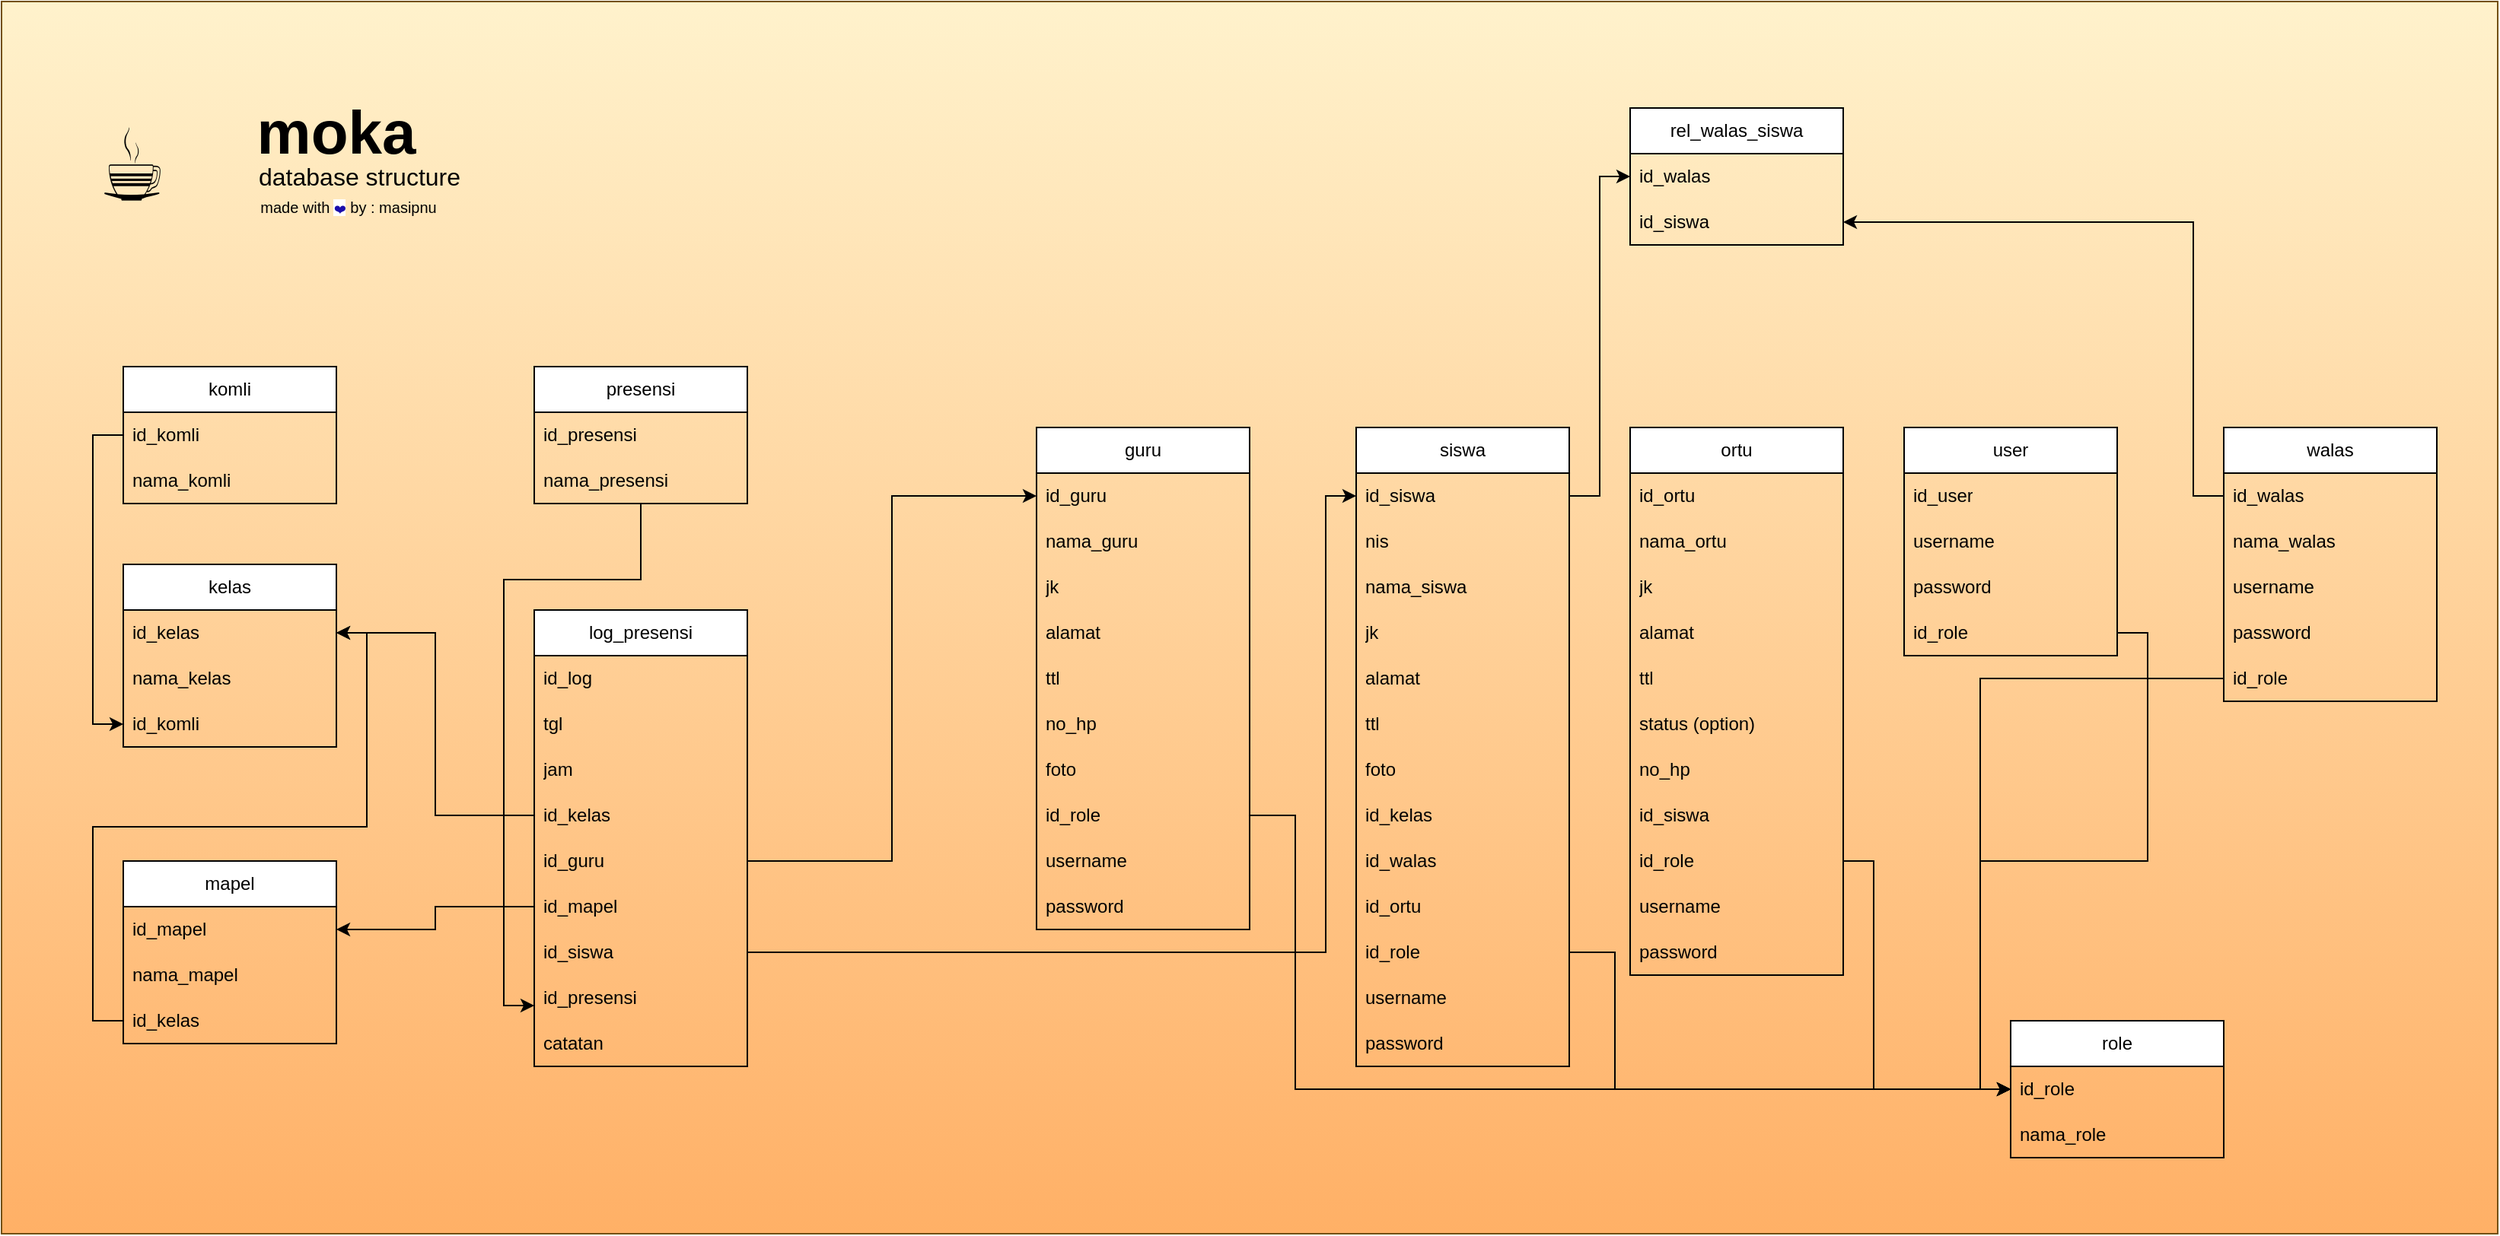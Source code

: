 <mxfile version="20.7.4" type="device"><diagram name="Page-1" id="a7904f86-f2b4-8e86-fa97-74104820619b"><mxGraphModel dx="2295" dy="1562" grid="1" gridSize="10" guides="1" tooltips="1" connect="1" arrows="1" fold="1" page="1" pageScale="1" pageWidth="1100" pageHeight="850" background="none" math="0" shadow="0"><root><mxCell id="0"/><mxCell id="1" parent="0"/><mxCell id="eQ9isy1l27xSsH-ccmd3-118" value="" style="rounded=0;whiteSpace=wrap;html=1;fontSize=70;fillColor=#fff2cc;strokeColor=#724f03;gradientColor=#ffb066;" vertex="1" parent="1"><mxGeometry x="-70" y="-240" width="1640" height="810" as="geometry"/></mxCell><mxCell id="eQ9isy1l27xSsH-ccmd3-1" value="mapel" style="swimlane;fontStyle=0;childLayout=stackLayout;horizontal=1;startSize=30;horizontalStack=0;resizeParent=1;resizeParentMax=0;resizeLast=0;collapsible=1;marginBottom=0;whiteSpace=wrap;html=1;" vertex="1" parent="1"><mxGeometry x="10" y="325" width="140" height="120" as="geometry"/></mxCell><mxCell id="eQ9isy1l27xSsH-ccmd3-2" value="id_mapel" style="text;strokeColor=none;fillColor=none;align=left;verticalAlign=middle;spacingLeft=4;spacingRight=4;overflow=hidden;points=[[0,0.5],[1,0.5]];portConstraint=eastwest;rotatable=0;whiteSpace=wrap;html=1;" vertex="1" parent="eQ9isy1l27xSsH-ccmd3-1"><mxGeometry y="30" width="140" height="30" as="geometry"/></mxCell><mxCell id="eQ9isy1l27xSsH-ccmd3-3" value="nama_mapel" style="text;strokeColor=none;fillColor=none;align=left;verticalAlign=middle;spacingLeft=4;spacingRight=4;overflow=hidden;points=[[0,0.5],[1,0.5]];portConstraint=eastwest;rotatable=0;whiteSpace=wrap;html=1;" vertex="1" parent="eQ9isy1l27xSsH-ccmd3-1"><mxGeometry y="60" width="140" height="30" as="geometry"/></mxCell><mxCell id="eQ9isy1l27xSsH-ccmd3-4" value="id_kelas" style="text;strokeColor=none;fillColor=none;align=left;verticalAlign=middle;spacingLeft=4;spacingRight=4;overflow=hidden;points=[[0,0.5],[1,0.5]];portConstraint=eastwest;rotatable=0;whiteSpace=wrap;html=1;" vertex="1" parent="eQ9isy1l27xSsH-ccmd3-1"><mxGeometry y="90" width="140" height="30" as="geometry"/></mxCell><mxCell id="eQ9isy1l27xSsH-ccmd3-5" value="kelas" style="swimlane;fontStyle=0;childLayout=stackLayout;horizontal=1;startSize=30;horizontalStack=0;resizeParent=1;resizeParentMax=0;resizeLast=0;collapsible=1;marginBottom=0;whiteSpace=wrap;html=1;" vertex="1" parent="1"><mxGeometry x="10" y="130" width="140" height="120" as="geometry"/></mxCell><mxCell id="eQ9isy1l27xSsH-ccmd3-6" value="id_kelas" style="text;strokeColor=none;fillColor=none;align=left;verticalAlign=middle;spacingLeft=4;spacingRight=4;overflow=hidden;points=[[0,0.5],[1,0.5]];portConstraint=eastwest;rotatable=0;whiteSpace=wrap;html=1;" vertex="1" parent="eQ9isy1l27xSsH-ccmd3-5"><mxGeometry y="30" width="140" height="30" as="geometry"/></mxCell><mxCell id="eQ9isy1l27xSsH-ccmd3-7" value="nama_kelas" style="text;strokeColor=none;fillColor=none;align=left;verticalAlign=middle;spacingLeft=4;spacingRight=4;overflow=hidden;points=[[0,0.5],[1,0.5]];portConstraint=eastwest;rotatable=0;whiteSpace=wrap;html=1;" vertex="1" parent="eQ9isy1l27xSsH-ccmd3-5"><mxGeometry y="60" width="140" height="30" as="geometry"/></mxCell><mxCell id="eQ9isy1l27xSsH-ccmd3-8" value="id_komli" style="text;strokeColor=none;fillColor=none;align=left;verticalAlign=middle;spacingLeft=4;spacingRight=4;overflow=hidden;points=[[0,0.5],[1,0.5]];portConstraint=eastwest;rotatable=0;whiteSpace=wrap;html=1;" vertex="1" parent="eQ9isy1l27xSsH-ccmd3-5"><mxGeometry y="90" width="140" height="30" as="geometry"/></mxCell><mxCell id="eQ9isy1l27xSsH-ccmd3-9" value="komli" style="swimlane;fontStyle=0;childLayout=stackLayout;horizontal=1;startSize=30;horizontalStack=0;resizeParent=1;resizeParentMax=0;resizeLast=0;collapsible=1;marginBottom=0;whiteSpace=wrap;html=1;" vertex="1" parent="1"><mxGeometry x="10" width="140" height="90" as="geometry"/></mxCell><mxCell id="eQ9isy1l27xSsH-ccmd3-10" value="id_komli" style="text;strokeColor=none;fillColor=none;align=left;verticalAlign=middle;spacingLeft=4;spacingRight=4;overflow=hidden;points=[[0,0.5],[1,0.5]];portConstraint=eastwest;rotatable=0;whiteSpace=wrap;html=1;" vertex="1" parent="eQ9isy1l27xSsH-ccmd3-9"><mxGeometry y="30" width="140" height="30" as="geometry"/></mxCell><mxCell id="eQ9isy1l27xSsH-ccmd3-11" value="nama_komli" style="text;strokeColor=none;fillColor=none;align=left;verticalAlign=middle;spacingLeft=4;spacingRight=4;overflow=hidden;points=[[0,0.5],[1,0.5]];portConstraint=eastwest;rotatable=0;whiteSpace=wrap;html=1;" vertex="1" parent="eQ9isy1l27xSsH-ccmd3-9"><mxGeometry y="60" width="140" height="30" as="geometry"/></mxCell><mxCell id="eQ9isy1l27xSsH-ccmd3-13" value="guru" style="swimlane;fontStyle=0;childLayout=stackLayout;horizontal=1;startSize=30;horizontalStack=0;resizeParent=1;resizeParentMax=0;resizeLast=0;collapsible=1;marginBottom=0;whiteSpace=wrap;html=1;" vertex="1" parent="1"><mxGeometry x="610" y="40" width="140" height="330" as="geometry"/></mxCell><mxCell id="eQ9isy1l27xSsH-ccmd3-14" value="id_guru" style="text;strokeColor=none;fillColor=none;align=left;verticalAlign=middle;spacingLeft=4;spacingRight=4;overflow=hidden;points=[[0,0.5],[1,0.5]];portConstraint=eastwest;rotatable=0;whiteSpace=wrap;html=1;" vertex="1" parent="eQ9isy1l27xSsH-ccmd3-13"><mxGeometry y="30" width="140" height="30" as="geometry"/></mxCell><mxCell id="eQ9isy1l27xSsH-ccmd3-15" value="nama_guru" style="text;strokeColor=none;fillColor=none;align=left;verticalAlign=middle;spacingLeft=4;spacingRight=4;overflow=hidden;points=[[0,0.5],[1,0.5]];portConstraint=eastwest;rotatable=0;whiteSpace=wrap;html=1;" vertex="1" parent="eQ9isy1l27xSsH-ccmd3-13"><mxGeometry y="60" width="140" height="30" as="geometry"/></mxCell><mxCell id="eQ9isy1l27xSsH-ccmd3-16" value="jk" style="text;strokeColor=none;fillColor=none;align=left;verticalAlign=middle;spacingLeft=4;spacingRight=4;overflow=hidden;points=[[0,0.5],[1,0.5]];portConstraint=eastwest;rotatable=0;whiteSpace=wrap;html=1;" vertex="1" parent="eQ9isy1l27xSsH-ccmd3-13"><mxGeometry y="90" width="140" height="30" as="geometry"/></mxCell><mxCell id="eQ9isy1l27xSsH-ccmd3-17" value="alamat" style="text;strokeColor=none;fillColor=none;align=left;verticalAlign=middle;spacingLeft=4;spacingRight=4;overflow=hidden;points=[[0,0.5],[1,0.5]];portConstraint=eastwest;rotatable=0;whiteSpace=wrap;html=1;" vertex="1" parent="eQ9isy1l27xSsH-ccmd3-13"><mxGeometry y="120" width="140" height="30" as="geometry"/></mxCell><mxCell id="eQ9isy1l27xSsH-ccmd3-18" value="ttl" style="text;strokeColor=none;fillColor=none;align=left;verticalAlign=middle;spacingLeft=4;spacingRight=4;overflow=hidden;points=[[0,0.5],[1,0.5]];portConstraint=eastwest;rotatable=0;whiteSpace=wrap;html=1;" vertex="1" parent="eQ9isy1l27xSsH-ccmd3-13"><mxGeometry y="150" width="140" height="30" as="geometry"/></mxCell><mxCell id="eQ9isy1l27xSsH-ccmd3-31" value="no_hp" style="text;strokeColor=none;fillColor=none;align=left;verticalAlign=middle;spacingLeft=4;spacingRight=4;overflow=hidden;points=[[0,0.5],[1,0.5]];portConstraint=eastwest;rotatable=0;whiteSpace=wrap;html=1;" vertex="1" parent="eQ9isy1l27xSsH-ccmd3-13"><mxGeometry y="180" width="140" height="30" as="geometry"/></mxCell><mxCell id="eQ9isy1l27xSsH-ccmd3-34" value="foto" style="text;strokeColor=none;fillColor=none;align=left;verticalAlign=middle;spacingLeft=4;spacingRight=4;overflow=hidden;points=[[0,0.5],[1,0.5]];portConstraint=eastwest;rotatable=0;whiteSpace=wrap;html=1;" vertex="1" parent="eQ9isy1l27xSsH-ccmd3-13"><mxGeometry y="210" width="140" height="30" as="geometry"/></mxCell><mxCell id="eQ9isy1l27xSsH-ccmd3-35" value="id_role" style="text;strokeColor=none;fillColor=none;align=left;verticalAlign=middle;spacingLeft=4;spacingRight=4;overflow=hidden;points=[[0,0.5],[1,0.5]];portConstraint=eastwest;rotatable=0;whiteSpace=wrap;html=1;" vertex="1" parent="eQ9isy1l27xSsH-ccmd3-13"><mxGeometry y="240" width="140" height="30" as="geometry"/></mxCell><mxCell id="eQ9isy1l27xSsH-ccmd3-75" value="username" style="text;strokeColor=none;fillColor=none;align=left;verticalAlign=middle;spacingLeft=4;spacingRight=4;overflow=hidden;points=[[0,0.5],[1,0.5]];portConstraint=eastwest;rotatable=0;whiteSpace=wrap;html=1;" vertex="1" parent="eQ9isy1l27xSsH-ccmd3-13"><mxGeometry y="270" width="140" height="30" as="geometry"/></mxCell><mxCell id="eQ9isy1l27xSsH-ccmd3-76" value="password" style="text;strokeColor=none;fillColor=none;align=left;verticalAlign=middle;spacingLeft=4;spacingRight=4;overflow=hidden;points=[[0,0.5],[1,0.5]];portConstraint=eastwest;rotatable=0;whiteSpace=wrap;html=1;" vertex="1" parent="eQ9isy1l27xSsH-ccmd3-13"><mxGeometry y="300" width="140" height="30" as="geometry"/></mxCell><mxCell id="eQ9isy1l27xSsH-ccmd3-19" value="user" style="swimlane;fontStyle=0;childLayout=stackLayout;horizontal=1;startSize=30;horizontalStack=0;resizeParent=1;resizeParentMax=0;resizeLast=0;collapsible=1;marginBottom=0;whiteSpace=wrap;html=1;" vertex="1" parent="1"><mxGeometry x="1180" y="40" width="140" height="150" as="geometry"/></mxCell><mxCell id="eQ9isy1l27xSsH-ccmd3-20" value="id_user" style="text;strokeColor=none;fillColor=none;align=left;verticalAlign=middle;spacingLeft=4;spacingRight=4;overflow=hidden;points=[[0,0.5],[1,0.5]];portConstraint=eastwest;rotatable=0;whiteSpace=wrap;html=1;" vertex="1" parent="eQ9isy1l27xSsH-ccmd3-19"><mxGeometry y="30" width="140" height="30" as="geometry"/></mxCell><mxCell id="eQ9isy1l27xSsH-ccmd3-21" value="username" style="text;strokeColor=none;fillColor=none;align=left;verticalAlign=middle;spacingLeft=4;spacingRight=4;overflow=hidden;points=[[0,0.5],[1,0.5]];portConstraint=eastwest;rotatable=0;whiteSpace=wrap;html=1;" vertex="1" parent="eQ9isy1l27xSsH-ccmd3-19"><mxGeometry y="60" width="140" height="30" as="geometry"/></mxCell><mxCell id="eQ9isy1l27xSsH-ccmd3-22" value="password" style="text;strokeColor=none;fillColor=none;align=left;verticalAlign=middle;spacingLeft=4;spacingRight=4;overflow=hidden;points=[[0,0.5],[1,0.5]];portConstraint=eastwest;rotatable=0;whiteSpace=wrap;html=1;" vertex="1" parent="eQ9isy1l27xSsH-ccmd3-19"><mxGeometry y="90" width="140" height="30" as="geometry"/></mxCell><mxCell id="eQ9isy1l27xSsH-ccmd3-27" value="id_role" style="text;strokeColor=none;fillColor=none;align=left;verticalAlign=middle;spacingLeft=4;spacingRight=4;overflow=hidden;points=[[0,0.5],[1,0.5]];portConstraint=eastwest;rotatable=0;whiteSpace=wrap;html=1;" vertex="1" parent="eQ9isy1l27xSsH-ccmd3-19"><mxGeometry y="120" width="140" height="30" as="geometry"/></mxCell><mxCell id="eQ9isy1l27xSsH-ccmd3-23" value="role" style="swimlane;fontStyle=0;childLayout=stackLayout;horizontal=1;startSize=30;horizontalStack=0;resizeParent=1;resizeParentMax=0;resizeLast=0;collapsible=1;marginBottom=0;whiteSpace=wrap;html=1;" vertex="1" parent="1"><mxGeometry x="1250" y="430" width="140" height="90" as="geometry"/></mxCell><mxCell id="eQ9isy1l27xSsH-ccmd3-24" value="id_role" style="text;strokeColor=none;fillColor=none;align=left;verticalAlign=middle;spacingLeft=4;spacingRight=4;overflow=hidden;points=[[0,0.5],[1,0.5]];portConstraint=eastwest;rotatable=0;whiteSpace=wrap;html=1;" vertex="1" parent="eQ9isy1l27xSsH-ccmd3-23"><mxGeometry y="30" width="140" height="30" as="geometry"/></mxCell><mxCell id="eQ9isy1l27xSsH-ccmd3-25" value="nama_role" style="text;strokeColor=none;fillColor=none;align=left;verticalAlign=middle;spacingLeft=4;spacingRight=4;overflow=hidden;points=[[0,0.5],[1,0.5]];portConstraint=eastwest;rotatable=0;whiteSpace=wrap;html=1;" vertex="1" parent="eQ9isy1l27xSsH-ccmd3-23"><mxGeometry y="60" width="140" height="30" as="geometry"/></mxCell><mxCell id="eQ9isy1l27xSsH-ccmd3-30" style="edgeStyle=orthogonalEdgeStyle;rounded=0;orthogonalLoop=1;jettySize=auto;html=1;entryX=0;entryY=0.5;entryDx=0;entryDy=0;" edge="1" parent="1" source="eQ9isy1l27xSsH-ccmd3-10" target="eQ9isy1l27xSsH-ccmd3-8"><mxGeometry relative="1" as="geometry"/></mxCell><mxCell id="eQ9isy1l27xSsH-ccmd3-33" style="edgeStyle=orthogonalEdgeStyle;rounded=0;orthogonalLoop=1;jettySize=auto;html=1;entryX=1;entryY=0.5;entryDx=0;entryDy=0;" edge="1" parent="1" source="eQ9isy1l27xSsH-ccmd3-4" target="eQ9isy1l27xSsH-ccmd3-6"><mxGeometry relative="1" as="geometry"/></mxCell><mxCell id="eQ9isy1l27xSsH-ccmd3-36" value="siswa" style="swimlane;fontStyle=0;childLayout=stackLayout;horizontal=1;startSize=30;horizontalStack=0;resizeParent=1;resizeParentMax=0;resizeLast=0;collapsible=1;marginBottom=0;whiteSpace=wrap;html=1;" vertex="1" parent="1"><mxGeometry x="820" y="40" width="140" height="420" as="geometry"/></mxCell><mxCell id="eQ9isy1l27xSsH-ccmd3-37" value="id_siswa" style="text;strokeColor=none;fillColor=none;align=left;verticalAlign=middle;spacingLeft=4;spacingRight=4;overflow=hidden;points=[[0,0.5],[1,0.5]];portConstraint=eastwest;rotatable=0;whiteSpace=wrap;html=1;" vertex="1" parent="eQ9isy1l27xSsH-ccmd3-36"><mxGeometry y="30" width="140" height="30" as="geometry"/></mxCell><mxCell id="eQ9isy1l27xSsH-ccmd3-38" value="nis" style="text;strokeColor=none;fillColor=none;align=left;verticalAlign=middle;spacingLeft=4;spacingRight=4;overflow=hidden;points=[[0,0.5],[1,0.5]];portConstraint=eastwest;rotatable=0;whiteSpace=wrap;html=1;" vertex="1" parent="eQ9isy1l27xSsH-ccmd3-36"><mxGeometry y="60" width="140" height="30" as="geometry"/></mxCell><mxCell id="eQ9isy1l27xSsH-ccmd3-39" value="nama_siswa" style="text;strokeColor=none;fillColor=none;align=left;verticalAlign=middle;spacingLeft=4;spacingRight=4;overflow=hidden;points=[[0,0.5],[1,0.5]];portConstraint=eastwest;rotatable=0;whiteSpace=wrap;html=1;" vertex="1" parent="eQ9isy1l27xSsH-ccmd3-36"><mxGeometry y="90" width="140" height="30" as="geometry"/></mxCell><mxCell id="eQ9isy1l27xSsH-ccmd3-40" value="jk" style="text;strokeColor=none;fillColor=none;align=left;verticalAlign=middle;spacingLeft=4;spacingRight=4;overflow=hidden;points=[[0,0.5],[1,0.5]];portConstraint=eastwest;rotatable=0;whiteSpace=wrap;html=1;" vertex="1" parent="eQ9isy1l27xSsH-ccmd3-36"><mxGeometry y="120" width="140" height="30" as="geometry"/></mxCell><mxCell id="eQ9isy1l27xSsH-ccmd3-41" value="alamat" style="text;strokeColor=none;fillColor=none;align=left;verticalAlign=middle;spacingLeft=4;spacingRight=4;overflow=hidden;points=[[0,0.5],[1,0.5]];portConstraint=eastwest;rotatable=0;whiteSpace=wrap;html=1;" vertex="1" parent="eQ9isy1l27xSsH-ccmd3-36"><mxGeometry y="150" width="140" height="30" as="geometry"/></mxCell><mxCell id="eQ9isy1l27xSsH-ccmd3-42" value="ttl" style="text;strokeColor=none;fillColor=none;align=left;verticalAlign=middle;spacingLeft=4;spacingRight=4;overflow=hidden;points=[[0,0.5],[1,0.5]];portConstraint=eastwest;rotatable=0;whiteSpace=wrap;html=1;" vertex="1" parent="eQ9isy1l27xSsH-ccmd3-36"><mxGeometry y="180" width="140" height="30" as="geometry"/></mxCell><mxCell id="eQ9isy1l27xSsH-ccmd3-43" value="foto" style="text;strokeColor=none;fillColor=none;align=left;verticalAlign=middle;spacingLeft=4;spacingRight=4;overflow=hidden;points=[[0,0.5],[1,0.5]];portConstraint=eastwest;rotatable=0;whiteSpace=wrap;html=1;" vertex="1" parent="eQ9isy1l27xSsH-ccmd3-36"><mxGeometry y="210" width="140" height="30" as="geometry"/></mxCell><mxCell id="eQ9isy1l27xSsH-ccmd3-44" value="id_kelas" style="text;strokeColor=none;fillColor=none;align=left;verticalAlign=middle;spacingLeft=4;spacingRight=4;overflow=hidden;points=[[0,0.5],[1,0.5]];portConstraint=eastwest;rotatable=0;whiteSpace=wrap;html=1;" vertex="1" parent="eQ9isy1l27xSsH-ccmd3-36"><mxGeometry y="240" width="140" height="30" as="geometry"/></mxCell><mxCell id="eQ9isy1l27xSsH-ccmd3-45" value="id_walas" style="text;strokeColor=none;fillColor=none;align=left;verticalAlign=middle;spacingLeft=4;spacingRight=4;overflow=hidden;points=[[0,0.5],[1,0.5]];portConstraint=eastwest;rotatable=0;whiteSpace=wrap;html=1;" vertex="1" parent="eQ9isy1l27xSsH-ccmd3-36"><mxGeometry y="270" width="140" height="30" as="geometry"/></mxCell><mxCell id="eQ9isy1l27xSsH-ccmd3-46" value="id_ortu" style="text;strokeColor=none;fillColor=none;align=left;verticalAlign=middle;spacingLeft=4;spacingRight=4;overflow=hidden;points=[[0,0.5],[1,0.5]];portConstraint=eastwest;rotatable=0;whiteSpace=wrap;html=1;" vertex="1" parent="eQ9isy1l27xSsH-ccmd3-36"><mxGeometry y="300" width="140" height="30" as="geometry"/></mxCell><mxCell id="eQ9isy1l27xSsH-ccmd3-47" value="id_role" style="text;strokeColor=none;fillColor=none;align=left;verticalAlign=middle;spacingLeft=4;spacingRight=4;overflow=hidden;points=[[0,0.5],[1,0.5]];portConstraint=eastwest;rotatable=0;whiteSpace=wrap;html=1;" vertex="1" parent="eQ9isy1l27xSsH-ccmd3-36"><mxGeometry y="330" width="140" height="30" as="geometry"/></mxCell><mxCell id="eQ9isy1l27xSsH-ccmd3-77" value="username" style="text;strokeColor=none;fillColor=none;align=left;verticalAlign=middle;spacingLeft=4;spacingRight=4;overflow=hidden;points=[[0,0.5],[1,0.5]];portConstraint=eastwest;rotatable=0;whiteSpace=wrap;html=1;" vertex="1" parent="eQ9isy1l27xSsH-ccmd3-36"><mxGeometry y="360" width="140" height="30" as="geometry"/></mxCell><mxCell id="eQ9isy1l27xSsH-ccmd3-78" value="password" style="text;strokeColor=none;fillColor=none;align=left;verticalAlign=middle;spacingLeft=4;spacingRight=4;overflow=hidden;points=[[0,0.5],[1,0.5]];portConstraint=eastwest;rotatable=0;whiteSpace=wrap;html=1;" vertex="1" parent="eQ9isy1l27xSsH-ccmd3-36"><mxGeometry y="390" width="140" height="30" as="geometry"/></mxCell><mxCell id="eQ9isy1l27xSsH-ccmd3-54" value="ortu" style="swimlane;fontStyle=0;childLayout=stackLayout;horizontal=1;startSize=30;horizontalStack=0;resizeParent=1;resizeParentMax=0;resizeLast=0;collapsible=1;marginBottom=0;whiteSpace=wrap;html=1;" vertex="1" parent="1"><mxGeometry x="1000" y="40" width="140" height="360" as="geometry"/></mxCell><mxCell id="eQ9isy1l27xSsH-ccmd3-55" value="id_ortu" style="text;strokeColor=none;fillColor=none;align=left;verticalAlign=middle;spacingLeft=4;spacingRight=4;overflow=hidden;points=[[0,0.5],[1,0.5]];portConstraint=eastwest;rotatable=0;whiteSpace=wrap;html=1;" vertex="1" parent="eQ9isy1l27xSsH-ccmd3-54"><mxGeometry y="30" width="140" height="30" as="geometry"/></mxCell><mxCell id="eQ9isy1l27xSsH-ccmd3-56" value="nama_ortu" style="text;strokeColor=none;fillColor=none;align=left;verticalAlign=middle;spacingLeft=4;spacingRight=4;overflow=hidden;points=[[0,0.5],[1,0.5]];portConstraint=eastwest;rotatable=0;whiteSpace=wrap;html=1;" vertex="1" parent="eQ9isy1l27xSsH-ccmd3-54"><mxGeometry y="60" width="140" height="30" as="geometry"/></mxCell><mxCell id="eQ9isy1l27xSsH-ccmd3-57" value="jk" style="text;strokeColor=none;fillColor=none;align=left;verticalAlign=middle;spacingLeft=4;spacingRight=4;overflow=hidden;points=[[0,0.5],[1,0.5]];portConstraint=eastwest;rotatable=0;whiteSpace=wrap;html=1;" vertex="1" parent="eQ9isy1l27xSsH-ccmd3-54"><mxGeometry y="90" width="140" height="30" as="geometry"/></mxCell><mxCell id="eQ9isy1l27xSsH-ccmd3-58" value="alamat" style="text;strokeColor=none;fillColor=none;align=left;verticalAlign=middle;spacingLeft=4;spacingRight=4;overflow=hidden;points=[[0,0.5],[1,0.5]];portConstraint=eastwest;rotatable=0;whiteSpace=wrap;html=1;" vertex="1" parent="eQ9isy1l27xSsH-ccmd3-54"><mxGeometry y="120" width="140" height="30" as="geometry"/></mxCell><mxCell id="eQ9isy1l27xSsH-ccmd3-59" value="ttl" style="text;strokeColor=none;fillColor=none;align=left;verticalAlign=middle;spacingLeft=4;spacingRight=4;overflow=hidden;points=[[0,0.5],[1,0.5]];portConstraint=eastwest;rotatable=0;whiteSpace=wrap;html=1;" vertex="1" parent="eQ9isy1l27xSsH-ccmd3-54"><mxGeometry y="150" width="140" height="30" as="geometry"/></mxCell><mxCell id="eQ9isy1l27xSsH-ccmd3-60" value="status (option)" style="text;strokeColor=none;fillColor=none;align=left;verticalAlign=middle;spacingLeft=4;spacingRight=4;overflow=hidden;points=[[0,0.5],[1,0.5]];portConstraint=eastwest;rotatable=0;whiteSpace=wrap;html=1;" vertex="1" parent="eQ9isy1l27xSsH-ccmd3-54"><mxGeometry y="180" width="140" height="30" as="geometry"/></mxCell><mxCell id="eQ9isy1l27xSsH-ccmd3-61" value="no_hp" style="text;strokeColor=none;fillColor=none;align=left;verticalAlign=middle;spacingLeft=4;spacingRight=4;overflow=hidden;points=[[0,0.5],[1,0.5]];portConstraint=eastwest;rotatable=0;whiteSpace=wrap;html=1;" vertex="1" parent="eQ9isy1l27xSsH-ccmd3-54"><mxGeometry y="210" width="140" height="30" as="geometry"/></mxCell><mxCell id="eQ9isy1l27xSsH-ccmd3-62" value="id_siswa" style="text;strokeColor=none;fillColor=none;align=left;verticalAlign=middle;spacingLeft=4;spacingRight=4;overflow=hidden;points=[[0,0.5],[1,0.5]];portConstraint=eastwest;rotatable=0;whiteSpace=wrap;html=1;" vertex="1" parent="eQ9isy1l27xSsH-ccmd3-54"><mxGeometry y="240" width="140" height="30" as="geometry"/></mxCell><mxCell id="eQ9isy1l27xSsH-ccmd3-63" value="id_role" style="text;strokeColor=none;fillColor=none;align=left;verticalAlign=middle;spacingLeft=4;spacingRight=4;overflow=hidden;points=[[0,0.5],[1,0.5]];portConstraint=eastwest;rotatable=0;whiteSpace=wrap;html=1;" vertex="1" parent="eQ9isy1l27xSsH-ccmd3-54"><mxGeometry y="270" width="140" height="30" as="geometry"/></mxCell><mxCell id="eQ9isy1l27xSsH-ccmd3-79" value="username" style="text;strokeColor=none;fillColor=none;align=left;verticalAlign=middle;spacingLeft=4;spacingRight=4;overflow=hidden;points=[[0,0.5],[1,0.5]];portConstraint=eastwest;rotatable=0;whiteSpace=wrap;html=1;" vertex="1" parent="eQ9isy1l27xSsH-ccmd3-54"><mxGeometry y="300" width="140" height="30" as="geometry"/></mxCell><mxCell id="eQ9isy1l27xSsH-ccmd3-80" value="password" style="text;strokeColor=none;fillColor=none;align=left;verticalAlign=middle;spacingLeft=4;spacingRight=4;overflow=hidden;points=[[0,0.5],[1,0.5]];portConstraint=eastwest;rotatable=0;whiteSpace=wrap;html=1;" vertex="1" parent="eQ9isy1l27xSsH-ccmd3-54"><mxGeometry y="330" width="140" height="30" as="geometry"/></mxCell><mxCell id="eQ9isy1l27xSsH-ccmd3-71" style="edgeStyle=elbowEdgeStyle;rounded=0;orthogonalLoop=1;jettySize=auto;html=1;entryX=0;entryY=0.5;entryDx=0;entryDy=0;" edge="1" parent="1" source="eQ9isy1l27xSsH-ccmd3-35" target="eQ9isy1l27xSsH-ccmd3-24"><mxGeometry x="-0.812" y="-75" relative="1" as="geometry"><Array as="points"><mxPoint x="780" y="470"/></Array><mxPoint as="offset"/></mxGeometry></mxCell><mxCell id="eQ9isy1l27xSsH-ccmd3-72" style="edgeStyle=elbowEdgeStyle;rounded=0;orthogonalLoop=1;jettySize=auto;html=1;entryX=0;entryY=0.5;entryDx=0;entryDy=0;" edge="1" parent="1" source="eQ9isy1l27xSsH-ccmd3-47" target="eQ9isy1l27xSsH-ccmd3-24"><mxGeometry relative="1" as="geometry"><Array as="points"><mxPoint x="990" y="470"/></Array></mxGeometry></mxCell><mxCell id="eQ9isy1l27xSsH-ccmd3-73" style="edgeStyle=elbowEdgeStyle;rounded=0;orthogonalLoop=1;jettySize=auto;html=1;entryX=0;entryY=0.5;entryDx=0;entryDy=0;" edge="1" parent="1" source="eQ9isy1l27xSsH-ccmd3-63" target="eQ9isy1l27xSsH-ccmd3-24"><mxGeometry relative="1" as="geometry"><Array as="points"><mxPoint x="1160" y="400"/></Array></mxGeometry></mxCell><mxCell id="eQ9isy1l27xSsH-ccmd3-81" value="walas" style="swimlane;fontStyle=0;childLayout=stackLayout;horizontal=1;startSize=30;horizontalStack=0;resizeParent=1;resizeParentMax=0;resizeLast=0;collapsible=1;marginBottom=0;whiteSpace=wrap;html=1;" vertex="1" parent="1"><mxGeometry x="1390" y="40" width="140" height="180" as="geometry"/></mxCell><mxCell id="eQ9isy1l27xSsH-ccmd3-82" value="id_walas" style="text;strokeColor=none;fillColor=none;align=left;verticalAlign=middle;spacingLeft=4;spacingRight=4;overflow=hidden;points=[[0,0.5],[1,0.5]];portConstraint=eastwest;rotatable=0;whiteSpace=wrap;html=1;" vertex="1" parent="eQ9isy1l27xSsH-ccmd3-81"><mxGeometry y="30" width="140" height="30" as="geometry"/></mxCell><mxCell id="eQ9isy1l27xSsH-ccmd3-83" value="nama_walas" style="text;strokeColor=none;fillColor=none;align=left;verticalAlign=middle;spacingLeft=4;spacingRight=4;overflow=hidden;points=[[0,0.5],[1,0.5]];portConstraint=eastwest;rotatable=0;whiteSpace=wrap;html=1;" vertex="1" parent="eQ9isy1l27xSsH-ccmd3-81"><mxGeometry y="60" width="140" height="30" as="geometry"/></mxCell><mxCell id="eQ9isy1l27xSsH-ccmd3-84" value="username" style="text;strokeColor=none;fillColor=none;align=left;verticalAlign=middle;spacingLeft=4;spacingRight=4;overflow=hidden;points=[[0,0.5],[1,0.5]];portConstraint=eastwest;rotatable=0;whiteSpace=wrap;html=1;" vertex="1" parent="eQ9isy1l27xSsH-ccmd3-81"><mxGeometry y="90" width="140" height="30" as="geometry"/></mxCell><mxCell id="eQ9isy1l27xSsH-ccmd3-85" value="password" style="text;strokeColor=none;fillColor=none;align=left;verticalAlign=middle;spacingLeft=4;spacingRight=4;overflow=hidden;points=[[0,0.5],[1,0.5]];portConstraint=eastwest;rotatable=0;whiteSpace=wrap;html=1;" vertex="1" parent="eQ9isy1l27xSsH-ccmd3-81"><mxGeometry y="120" width="140" height="30" as="geometry"/></mxCell><mxCell id="eQ9isy1l27xSsH-ccmd3-88" value="id_role" style="text;strokeColor=none;fillColor=none;align=left;verticalAlign=middle;spacingLeft=4;spacingRight=4;overflow=hidden;points=[[0,0.5],[1,0.5]];portConstraint=eastwest;rotatable=0;whiteSpace=wrap;html=1;" vertex="1" parent="eQ9isy1l27xSsH-ccmd3-81"><mxGeometry y="150" width="140" height="30" as="geometry"/></mxCell><mxCell id="eQ9isy1l27xSsH-ccmd3-87" style="edgeStyle=orthogonalEdgeStyle;rounded=0;orthogonalLoop=1;jettySize=auto;html=1;entryX=0;entryY=0.5;entryDx=0;entryDy=0;" edge="1" parent="1" source="eQ9isy1l27xSsH-ccmd3-27" target="eQ9isy1l27xSsH-ccmd3-24"><mxGeometry relative="1" as="geometry"/></mxCell><mxCell id="eQ9isy1l27xSsH-ccmd3-89" style="edgeStyle=orthogonalEdgeStyle;rounded=0;orthogonalLoop=1;jettySize=auto;html=1;entryX=0;entryY=0.5;entryDx=0;entryDy=0;" edge="1" parent="1" source="eQ9isy1l27xSsH-ccmd3-88" target="eQ9isy1l27xSsH-ccmd3-24"><mxGeometry relative="1" as="geometry"/></mxCell><mxCell id="eQ9isy1l27xSsH-ccmd3-90" value="rel_walas_siswa" style="swimlane;fontStyle=0;childLayout=stackLayout;horizontal=1;startSize=30;horizontalStack=0;resizeParent=1;resizeParentMax=0;resizeLast=0;collapsible=1;marginBottom=0;whiteSpace=wrap;html=1;" vertex="1" parent="1"><mxGeometry x="1000" y="-170" width="140" height="90" as="geometry"/></mxCell><mxCell id="eQ9isy1l27xSsH-ccmd3-91" value="id_walas" style="text;strokeColor=none;fillColor=none;align=left;verticalAlign=middle;spacingLeft=4;spacingRight=4;overflow=hidden;points=[[0,0.5],[1,0.5]];portConstraint=eastwest;rotatable=0;whiteSpace=wrap;html=1;" vertex="1" parent="eQ9isy1l27xSsH-ccmd3-90"><mxGeometry y="30" width="140" height="30" as="geometry"/></mxCell><mxCell id="eQ9isy1l27xSsH-ccmd3-92" value="id_siswa" style="text;strokeColor=none;fillColor=none;align=left;verticalAlign=middle;spacingLeft=4;spacingRight=4;overflow=hidden;points=[[0,0.5],[1,0.5]];portConstraint=eastwest;rotatable=0;whiteSpace=wrap;html=1;" vertex="1" parent="eQ9isy1l27xSsH-ccmd3-90"><mxGeometry y="60" width="140" height="30" as="geometry"/></mxCell><mxCell id="eQ9isy1l27xSsH-ccmd3-94" style="edgeStyle=orthogonalEdgeStyle;rounded=0;orthogonalLoop=1;jettySize=auto;html=1;entryX=0;entryY=0.5;entryDx=0;entryDy=0;" edge="1" parent="1" source="eQ9isy1l27xSsH-ccmd3-37" target="eQ9isy1l27xSsH-ccmd3-90"><mxGeometry relative="1" as="geometry"/></mxCell><mxCell id="eQ9isy1l27xSsH-ccmd3-95" style="edgeStyle=orthogonalEdgeStyle;rounded=0;orthogonalLoop=1;jettySize=auto;html=1;entryX=1;entryY=0.5;entryDx=0;entryDy=0;" edge="1" parent="1" source="eQ9isy1l27xSsH-ccmd3-82" target="eQ9isy1l27xSsH-ccmd3-92"><mxGeometry x="-0.956" y="-65" relative="1" as="geometry"><Array as="points"><mxPoint x="1370" y="85"/><mxPoint x="1370" y="-95"/></Array><mxPoint as="offset"/></mxGeometry></mxCell><mxCell id="eQ9isy1l27xSsH-ccmd3-96" value="log_presensi" style="swimlane;fontStyle=0;childLayout=stackLayout;horizontal=1;startSize=30;horizontalStack=0;resizeParent=1;resizeParentMax=0;resizeLast=0;collapsible=1;marginBottom=0;whiteSpace=wrap;html=1;" vertex="1" parent="1"><mxGeometry x="280" y="160" width="140" height="300" as="geometry"/></mxCell><mxCell id="eQ9isy1l27xSsH-ccmd3-97" value="id_log" style="text;strokeColor=none;fillColor=none;align=left;verticalAlign=middle;spacingLeft=4;spacingRight=4;overflow=hidden;points=[[0,0.5],[1,0.5]];portConstraint=eastwest;rotatable=0;whiteSpace=wrap;html=1;" vertex="1" parent="eQ9isy1l27xSsH-ccmd3-96"><mxGeometry y="30" width="140" height="30" as="geometry"/></mxCell><mxCell id="eQ9isy1l27xSsH-ccmd3-98" value="tgl" style="text;strokeColor=none;fillColor=none;align=left;verticalAlign=middle;spacingLeft=4;spacingRight=4;overflow=hidden;points=[[0,0.5],[1,0.5]];portConstraint=eastwest;rotatable=0;whiteSpace=wrap;html=1;" vertex="1" parent="eQ9isy1l27xSsH-ccmd3-96"><mxGeometry y="60" width="140" height="30" as="geometry"/></mxCell><mxCell id="eQ9isy1l27xSsH-ccmd3-99" value="jam" style="text;strokeColor=none;fillColor=none;align=left;verticalAlign=middle;spacingLeft=4;spacingRight=4;overflow=hidden;points=[[0,0.5],[1,0.5]];portConstraint=eastwest;rotatable=0;whiteSpace=wrap;html=1;" vertex="1" parent="eQ9isy1l27xSsH-ccmd3-96"><mxGeometry y="90" width="140" height="30" as="geometry"/></mxCell><mxCell id="eQ9isy1l27xSsH-ccmd3-100" value="id_kelas" style="text;strokeColor=none;fillColor=none;align=left;verticalAlign=middle;spacingLeft=4;spacingRight=4;overflow=hidden;points=[[0,0.5],[1,0.5]];portConstraint=eastwest;rotatable=0;whiteSpace=wrap;html=1;" vertex="1" parent="eQ9isy1l27xSsH-ccmd3-96"><mxGeometry y="120" width="140" height="30" as="geometry"/></mxCell><mxCell id="eQ9isy1l27xSsH-ccmd3-101" value="id_guru" style="text;strokeColor=none;fillColor=none;align=left;verticalAlign=middle;spacingLeft=4;spacingRight=4;overflow=hidden;points=[[0,0.5],[1,0.5]];portConstraint=eastwest;rotatable=0;whiteSpace=wrap;html=1;" vertex="1" parent="eQ9isy1l27xSsH-ccmd3-96"><mxGeometry y="150" width="140" height="30" as="geometry"/></mxCell><mxCell id="eQ9isy1l27xSsH-ccmd3-102" value="id_mapel" style="text;strokeColor=none;fillColor=none;align=left;verticalAlign=middle;spacingLeft=4;spacingRight=4;overflow=hidden;points=[[0,0.5],[1,0.5]];portConstraint=eastwest;rotatable=0;whiteSpace=wrap;html=1;" vertex="1" parent="eQ9isy1l27xSsH-ccmd3-96"><mxGeometry y="180" width="140" height="30" as="geometry"/></mxCell><mxCell id="eQ9isy1l27xSsH-ccmd3-103" value="id_siswa" style="text;strokeColor=none;fillColor=none;align=left;verticalAlign=middle;spacingLeft=4;spacingRight=4;overflow=hidden;points=[[0,0.5],[1,0.5]];portConstraint=eastwest;rotatable=0;whiteSpace=wrap;html=1;" vertex="1" parent="eQ9isy1l27xSsH-ccmd3-96"><mxGeometry y="210" width="140" height="30" as="geometry"/></mxCell><mxCell id="eQ9isy1l27xSsH-ccmd3-104" value="id_presensi" style="text;strokeColor=none;fillColor=none;align=left;verticalAlign=middle;spacingLeft=4;spacingRight=4;overflow=hidden;points=[[0,0.5],[1,0.5]];portConstraint=eastwest;rotatable=0;whiteSpace=wrap;html=1;" vertex="1" parent="eQ9isy1l27xSsH-ccmd3-96"><mxGeometry y="240" width="140" height="30" as="geometry"/></mxCell><mxCell id="eQ9isy1l27xSsH-ccmd3-105" value="catatan" style="text;strokeColor=none;fillColor=none;align=left;verticalAlign=middle;spacingLeft=4;spacingRight=4;overflow=hidden;points=[[0,0.5],[1,0.5]];portConstraint=eastwest;rotatable=0;whiteSpace=wrap;html=1;" vertex="1" parent="eQ9isy1l27xSsH-ccmd3-96"><mxGeometry y="270" width="140" height="30" as="geometry"/></mxCell><mxCell id="eQ9isy1l27xSsH-ccmd3-110" style="edgeStyle=orthogonalEdgeStyle;rounded=0;orthogonalLoop=1;jettySize=auto;html=1;entryX=0;entryY=0.667;entryDx=0;entryDy=0;entryPerimeter=0;" edge="1" parent="1" source="eQ9isy1l27xSsH-ccmd3-106" target="eQ9isy1l27xSsH-ccmd3-104"><mxGeometry relative="1" as="geometry"><Array as="points"><mxPoint x="350" y="140"/><mxPoint x="260" y="140"/><mxPoint x="260" y="420"/></Array></mxGeometry></mxCell><mxCell id="eQ9isy1l27xSsH-ccmd3-106" value="presensi" style="swimlane;fontStyle=0;childLayout=stackLayout;horizontal=1;startSize=30;horizontalStack=0;resizeParent=1;resizeParentMax=0;resizeLast=0;collapsible=1;marginBottom=0;whiteSpace=wrap;html=1;" vertex="1" parent="1"><mxGeometry x="280" width="140" height="90" as="geometry"/></mxCell><mxCell id="eQ9isy1l27xSsH-ccmd3-107" value="id_presensi" style="text;strokeColor=none;fillColor=none;align=left;verticalAlign=middle;spacingLeft=4;spacingRight=4;overflow=hidden;points=[[0,0.5],[1,0.5]];portConstraint=eastwest;rotatable=0;whiteSpace=wrap;html=1;" vertex="1" parent="eQ9isy1l27xSsH-ccmd3-106"><mxGeometry y="30" width="140" height="30" as="geometry"/></mxCell><mxCell id="eQ9isy1l27xSsH-ccmd3-108" value="nama_presensi" style="text;strokeColor=none;fillColor=none;align=left;verticalAlign=middle;spacingLeft=4;spacingRight=4;overflow=hidden;points=[[0,0.5],[1,0.5]];portConstraint=eastwest;rotatable=0;whiteSpace=wrap;html=1;" vertex="1" parent="eQ9isy1l27xSsH-ccmd3-106"><mxGeometry y="60" width="140" height="30" as="geometry"/></mxCell><mxCell id="eQ9isy1l27xSsH-ccmd3-111" style="edgeStyle=orthogonalEdgeStyle;rounded=0;orthogonalLoop=1;jettySize=auto;html=1;entryX=1;entryY=0.5;entryDx=0;entryDy=0;" edge="1" parent="1" source="eQ9isy1l27xSsH-ccmd3-100" target="eQ9isy1l27xSsH-ccmd3-6"><mxGeometry relative="1" as="geometry"/></mxCell><mxCell id="eQ9isy1l27xSsH-ccmd3-112" style="edgeStyle=orthogonalEdgeStyle;rounded=0;orthogonalLoop=1;jettySize=auto;html=1;entryX=1;entryY=0.5;entryDx=0;entryDy=0;" edge="1" parent="1" source="eQ9isy1l27xSsH-ccmd3-102" target="eQ9isy1l27xSsH-ccmd3-2"><mxGeometry relative="1" as="geometry"/></mxCell><mxCell id="eQ9isy1l27xSsH-ccmd3-113" style="edgeStyle=orthogonalEdgeStyle;rounded=0;orthogonalLoop=1;jettySize=auto;html=1;entryX=0;entryY=0.5;entryDx=0;entryDy=0;" edge="1" parent="1" source="eQ9isy1l27xSsH-ccmd3-101" target="eQ9isy1l27xSsH-ccmd3-14"><mxGeometry relative="1" as="geometry"/></mxCell><mxCell id="eQ9isy1l27xSsH-ccmd3-114" style="edgeStyle=orthogonalEdgeStyle;rounded=0;orthogonalLoop=1;jettySize=auto;html=1;entryX=0;entryY=0.5;entryDx=0;entryDy=0;" edge="1" parent="1" source="eQ9isy1l27xSsH-ccmd3-103" target="eQ9isy1l27xSsH-ccmd3-37"><mxGeometry relative="1" as="geometry"><Array as="points"><mxPoint x="800" y="385"/><mxPoint x="800" y="85"/></Array></mxGeometry></mxCell><mxCell id="eQ9isy1l27xSsH-ccmd3-115" value="moka" style="text;html=1;strokeColor=none;fillColor=none;align=center;verticalAlign=middle;whiteSpace=wrap;rounded=0;fontSize=40;fontStyle=1" vertex="1" parent="1"><mxGeometry x="80" y="-180" width="140" height="50" as="geometry"/></mxCell><mxCell id="eQ9isy1l27xSsH-ccmd3-116" value="&lt;span style=&quot;color: rgb(0, 0, 0); font-family: Helvetica; font-size: 16px; font-style: normal; font-variant-ligatures: normal; font-variant-caps: normal; font-weight: 400; letter-spacing: normal; orphans: 2; text-align: center; text-indent: 0px; text-transform: none; widows: 2; word-spacing: 0px; -webkit-text-stroke-width: 0px; text-decoration-thickness: initial; text-decoration-style: initial; text-decoration-color: initial; float: none; display: inline !important;&quot;&gt;database structure&lt;/span&gt;" style="text;whiteSpace=wrap;html=1;fontSize=16;labelBackgroundColor=none;" vertex="1" parent="1"><mxGeometry x="97" y="-141" width="230" height="20" as="geometry"/></mxCell><mxCell id="eQ9isy1l27xSsH-ccmd3-117" value="&lt;span style=&quot;color: rgb(0, 0, 0); font-family: monospace; font-size: 70px; font-style: normal; font-variant-ligatures: normal; font-variant-caps: normal; font-weight: 400; letter-spacing: normal; orphans: 2; text-align: start; text-indent: 0px; text-transform: none; widows: 2; word-spacing: 0px; -webkit-text-stroke-width: 0px; text-decoration-thickness: initial; text-decoration-style: initial; text-decoration-color: initial; float: none; display: inline !important;&quot;&gt;☕&lt;/span&gt;" style="text;whiteSpace=wrap;html=1;fontSize=70;" vertex="1" parent="1"><mxGeometry x="-7" y="-182" width="90" height="90" as="geometry"/></mxCell><mxCell id="eQ9isy1l27xSsH-ccmd3-119" value="made with&amp;nbsp;&lt;a style=&quot;color: rgb(26, 13, 171); text-decoration-line: none; -webkit-tap-highlight-color: rgba(0, 0, 0, 0.1); outline: 0px; font-family: arial, sans-serif; text-align: left; background-color: rgb(255, 255, 255);&quot; data-ved=&quot;2ahUKEwjZhLi7pcr8AhWJyXMBHR1iCF4QFnoECBEQAQ&quot; href=&quot;https://emojipedia.org/red-heart/&quot;&gt;&lt;h3 style=&quot;font-weight: 400; margin: 0px; padding: 5px 0px 0px; line-height: 1.3; display: inline-block;&quot; class=&quot;LC20lb MBeuO DKV0Md&quot;&gt;&lt;font style=&quot;font-size: 8px;&quot;&gt;❤️&lt;/font&gt;&lt;/h3&gt;&lt;/a&gt;&amp;nbsp;by : masipnu" style="text;html=1;strokeColor=none;fillColor=none;align=center;verticalAlign=middle;whiteSpace=wrap;rounded=0;fontSize=10;" vertex="1" parent="1"><mxGeometry x="73" y="-123" width="170" height="30" as="geometry"/></mxCell></root></mxGraphModel></diagram></mxfile>